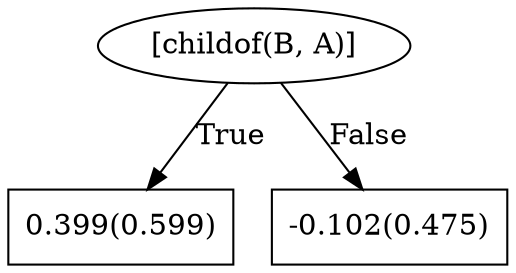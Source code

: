 digraph G{ 
1[label = "[childof(B, A)]"];
1 -> 2[label="True"];
1 -> 3[label="False"];
2[shape = box,label = "0.399(0.599)"];
3[shape = box,label = "-0.102(0.475)"];
}
